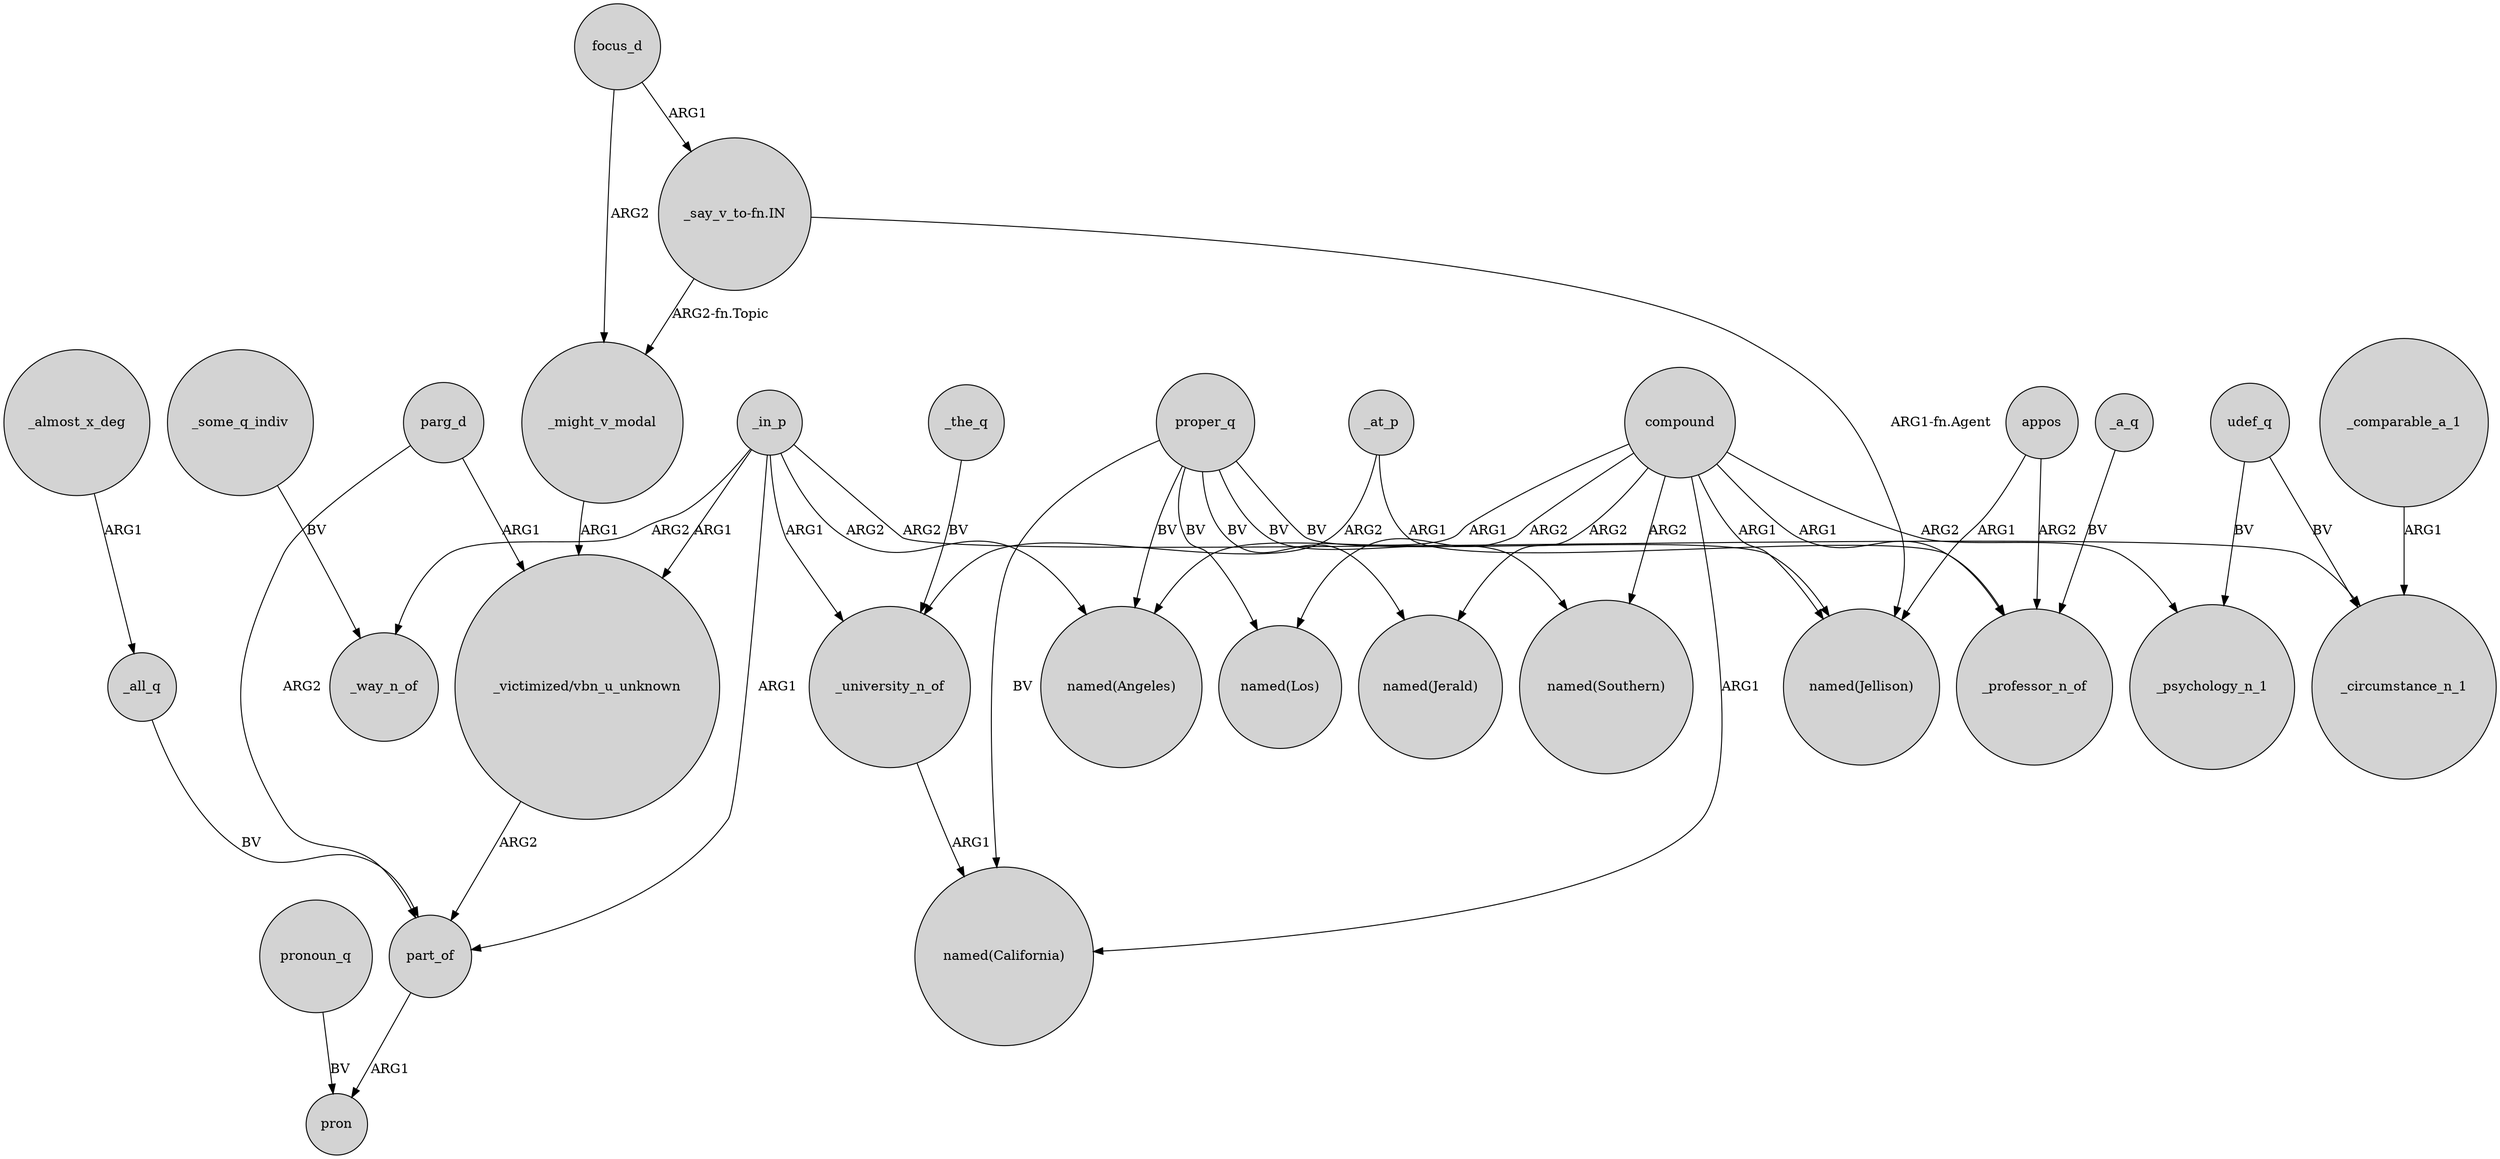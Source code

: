 digraph {
	node [shape=circle style=filled]
	part_of -> pron [label=ARG1]
	_almost_x_deg -> _all_q [label=ARG1]
	_university_n_of -> "named(California)" [label=ARG1]
	_all_q -> part_of [label=BV]
	_the_q -> _university_n_of [label=BV]
	compound -> "named(Los)" [label=ARG2]
	proper_q -> "named(Los)" [label=BV]
	parg_d -> "_victimized/vbn_u_unknown" [label=ARG1]
	compound -> "named(Southern)" [label=ARG2]
	proper_q -> "named(California)" [label=BV]
	_in_p -> "_victimized/vbn_u_unknown" [label=ARG1]
	_might_v_modal -> "_victimized/vbn_u_unknown" [label=ARG1]
	_some_q_indiv -> _way_n_of [label=BV]
	compound -> _professor_n_of [label=ARG1]
	compound -> "named(Angeles)" [label=ARG1]
	compound -> "named(Jerald)" [label=ARG2]
	proper_q -> "named(Jerald)" [label=BV]
	_at_p -> _university_n_of [label=ARG2]
	_in_p -> _circumstance_n_1 [label=ARG2]
	_a_q -> _professor_n_of [label=BV]
	pronoun_q -> pron [label=BV]
	compound -> "named(Jellison)" [label=ARG1]
	udef_q -> _psychology_n_1 [label=BV]
	proper_q -> "named(Southern)" [label=BV]
	compound -> "named(California)" [label=ARG1]
	_comparable_a_1 -> _circumstance_n_1 [label=ARG1]
	_in_p -> _university_n_of [label=ARG1]
	_in_p -> "named(Angeles)" [label=ARG2]
	"_say_v_to-fn.IN" -> "named(Jellison)" [label="ARG1-fn.Agent"]
	_in_p -> part_of [label=ARG1]
	_at_p -> _professor_n_of [label=ARG1]
	appos -> "named(Jellison)" [label=ARG1]
	udef_q -> _circumstance_n_1 [label=BV]
	"_victimized/vbn_u_unknown" -> part_of [label=ARG2]
	parg_d -> part_of [label=ARG2]
	proper_q -> "named(Angeles)" [label=BV]
	_in_p -> _way_n_of [label=ARG2]
	focus_d -> _might_v_modal [label=ARG2]
	"_say_v_to-fn.IN" -> _might_v_modal [label="ARG2-fn.Topic"]
	appos -> _professor_n_of [label=ARG2]
	proper_q -> "named(Jellison)" [label=BV]
	focus_d -> "_say_v_to-fn.IN" [label=ARG1]
	compound -> _psychology_n_1 [label=ARG2]
}
